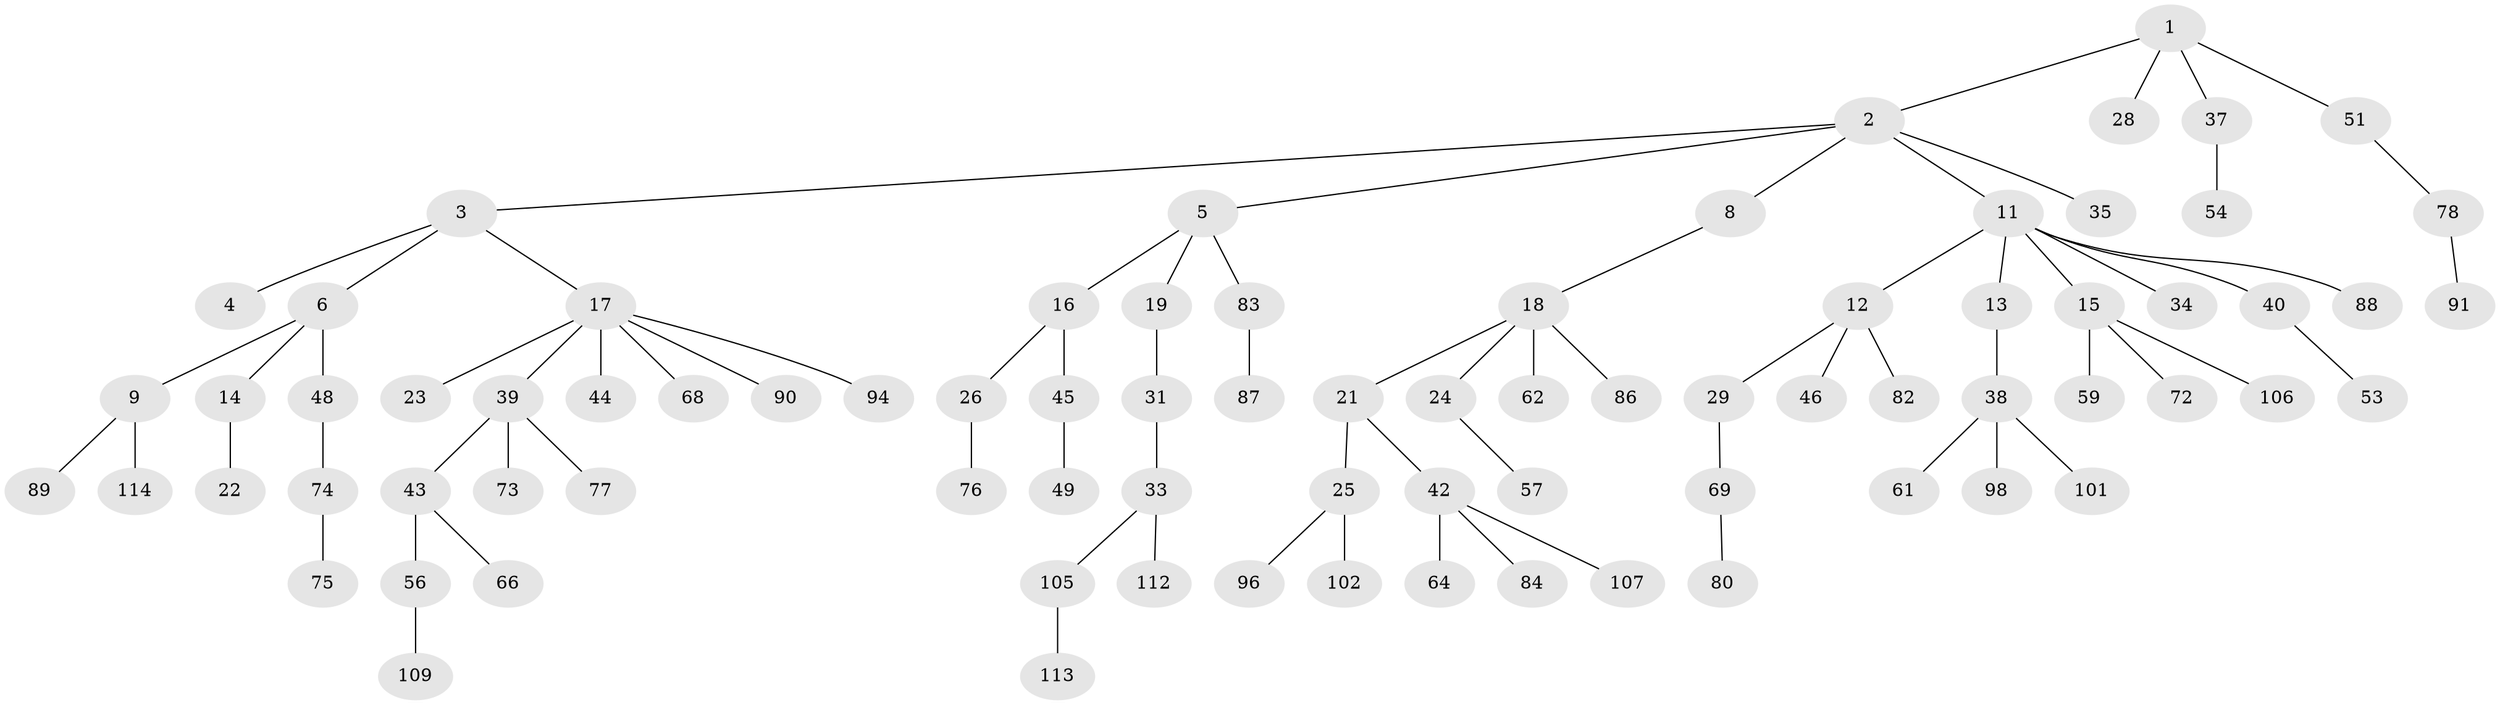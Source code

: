 // Generated by graph-tools (version 1.1) at 2025/24/03/03/25 07:24:07]
// undirected, 81 vertices, 80 edges
graph export_dot {
graph [start="1"]
  node [color=gray90,style=filled];
  1 [super="+93"];
  2 [super="+7"];
  3 [super="+52"];
  4;
  5 [super="+92"];
  6 [super="+10"];
  8;
  9 [super="+67"];
  11 [super="+60"];
  12 [super="+20"];
  13;
  14 [super="+100"];
  15 [super="+50"];
  16;
  17 [super="+27"];
  18 [super="+47"];
  19 [super="+115"];
  21 [super="+30"];
  22;
  23;
  24;
  25 [super="+41"];
  26 [super="+36"];
  28;
  29 [super="+70"];
  31 [super="+32"];
  33 [super="+65"];
  34;
  35;
  37 [super="+79"];
  38 [super="+71"];
  39;
  40 [super="+97"];
  42 [super="+58"];
  43 [super="+55"];
  44 [super="+104"];
  45 [super="+108"];
  46 [super="+99"];
  48;
  49;
  51;
  53;
  54;
  56;
  57 [super="+116"];
  59 [super="+63"];
  61;
  62;
  64;
  66;
  68;
  69;
  72 [super="+111"];
  73;
  74;
  75;
  76;
  77 [super="+103"];
  78 [super="+95"];
  80 [super="+81"];
  82 [super="+85"];
  83;
  84;
  86 [super="+110"];
  87;
  88;
  89;
  90;
  91;
  94;
  96;
  98;
  101;
  102;
  105;
  106;
  107;
  109;
  112;
  113;
  114;
  1 -- 2;
  1 -- 28;
  1 -- 37;
  1 -- 51;
  2 -- 3;
  2 -- 5;
  2 -- 11;
  2 -- 8;
  2 -- 35;
  3 -- 4;
  3 -- 6;
  3 -- 17;
  5 -- 16;
  5 -- 19;
  5 -- 83;
  6 -- 9;
  6 -- 14;
  6 -- 48;
  8 -- 18;
  9 -- 114;
  9 -- 89;
  11 -- 12;
  11 -- 13;
  11 -- 15;
  11 -- 34;
  11 -- 40;
  11 -- 88;
  12 -- 82;
  12 -- 29;
  12 -- 46;
  13 -- 38;
  14 -- 22;
  15 -- 59;
  15 -- 72;
  15 -- 106;
  16 -- 26;
  16 -- 45;
  17 -- 23;
  17 -- 44;
  17 -- 68;
  17 -- 39;
  17 -- 90;
  17 -- 94;
  18 -- 21;
  18 -- 24;
  18 -- 86;
  18 -- 62;
  19 -- 31;
  21 -- 25;
  21 -- 42;
  24 -- 57;
  25 -- 96;
  25 -- 102;
  26 -- 76;
  29 -- 69;
  31 -- 33;
  33 -- 105;
  33 -- 112;
  37 -- 54;
  38 -- 61;
  38 -- 101;
  38 -- 98;
  39 -- 43;
  39 -- 73;
  39 -- 77;
  40 -- 53;
  42 -- 84;
  42 -- 107;
  42 -- 64;
  43 -- 66;
  43 -- 56;
  45 -- 49;
  48 -- 74;
  51 -- 78;
  56 -- 109;
  69 -- 80;
  74 -- 75;
  78 -- 91;
  83 -- 87;
  105 -- 113;
}
